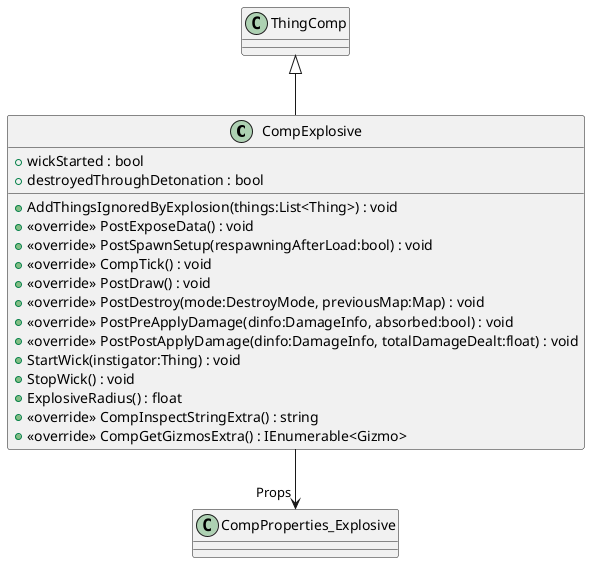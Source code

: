 @startuml
class CompExplosive {
    + wickStarted : bool
    + destroyedThroughDetonation : bool
    + AddThingsIgnoredByExplosion(things:List<Thing>) : void
    + <<override>> PostExposeData() : void
    + <<override>> PostSpawnSetup(respawningAfterLoad:bool) : void
    + <<override>> CompTick() : void
    + <<override>> PostDraw() : void
    + <<override>> PostDestroy(mode:DestroyMode, previousMap:Map) : void
    + <<override>> PostPreApplyDamage(dinfo:DamageInfo, absorbed:bool) : void
    + <<override>> PostPostApplyDamage(dinfo:DamageInfo, totalDamageDealt:float) : void
    + StartWick(instigator:Thing) : void
    + StopWick() : void
    + ExplosiveRadius() : float
    + <<override>> CompInspectStringExtra() : string
    + <<override>> CompGetGizmosExtra() : IEnumerable<Gizmo>
}
ThingComp <|-- CompExplosive
CompExplosive --> "Props" CompProperties_Explosive
@enduml
